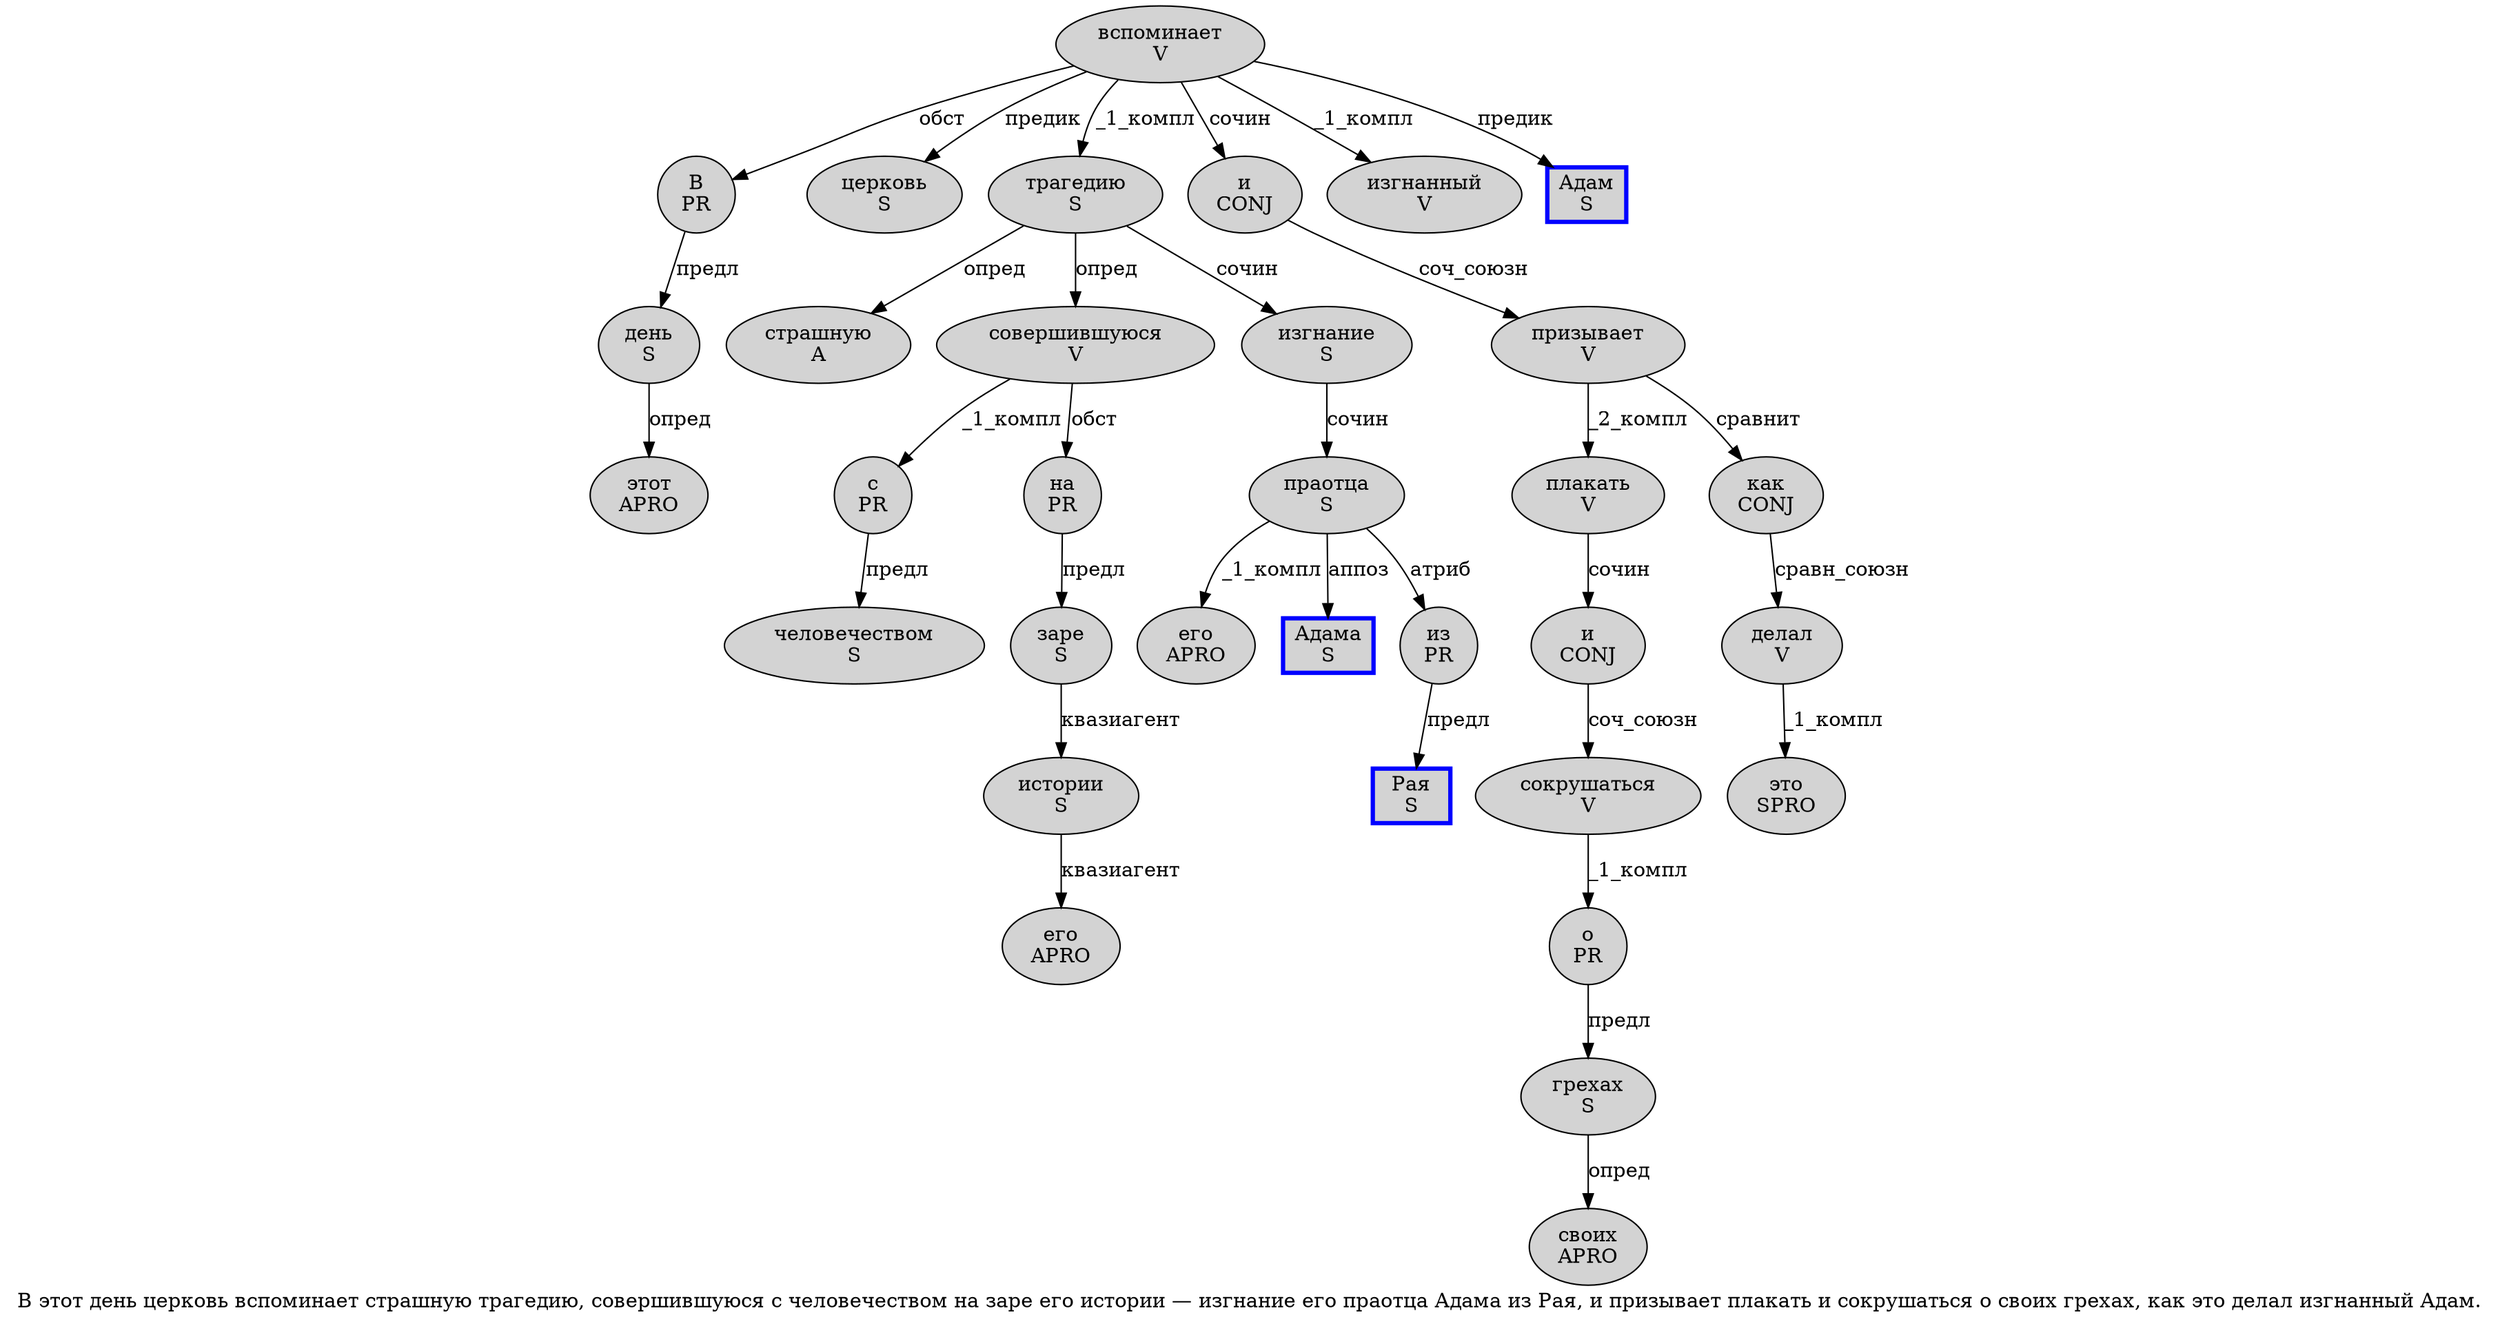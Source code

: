 digraph SENTENCE_907 {
	graph [label="В этот день церковь вспоминает страшную трагедию, совершившуюся с человечеством на заре его истории — изгнание его праотца Адама из Рая, и призывает плакать и сокрушаться о своих грехах, как это делал изгнанный Адам."]
	node [style=filled]
		0 [label="В
PR" color="" fillcolor=lightgray penwidth=1 shape=ellipse]
		1 [label="этот
APRO" color="" fillcolor=lightgray penwidth=1 shape=ellipse]
		2 [label="день
S" color="" fillcolor=lightgray penwidth=1 shape=ellipse]
		3 [label="церковь
S" color="" fillcolor=lightgray penwidth=1 shape=ellipse]
		4 [label="вспоминает
V" color="" fillcolor=lightgray penwidth=1 shape=ellipse]
		5 [label="страшную
A" color="" fillcolor=lightgray penwidth=1 shape=ellipse]
		6 [label="трагедию
S" color="" fillcolor=lightgray penwidth=1 shape=ellipse]
		8 [label="совершившуюся
V" color="" fillcolor=lightgray penwidth=1 shape=ellipse]
		9 [label="с
PR" color="" fillcolor=lightgray penwidth=1 shape=ellipse]
		10 [label="человечеством
S" color="" fillcolor=lightgray penwidth=1 shape=ellipse]
		11 [label="на
PR" color="" fillcolor=lightgray penwidth=1 shape=ellipse]
		12 [label="заре
S" color="" fillcolor=lightgray penwidth=1 shape=ellipse]
		13 [label="его
APRO" color="" fillcolor=lightgray penwidth=1 shape=ellipse]
		14 [label="истории
S" color="" fillcolor=lightgray penwidth=1 shape=ellipse]
		16 [label="изгнание
S" color="" fillcolor=lightgray penwidth=1 shape=ellipse]
		17 [label="его
APRO" color="" fillcolor=lightgray penwidth=1 shape=ellipse]
		18 [label="праотца
S" color="" fillcolor=lightgray penwidth=1 shape=ellipse]
		19 [label="Адама
S" color=blue fillcolor=lightgray penwidth=3 shape=box]
		20 [label="из
PR" color="" fillcolor=lightgray penwidth=1 shape=ellipse]
		21 [label="Рая
S" color=blue fillcolor=lightgray penwidth=3 shape=box]
		23 [label="и
CONJ" color="" fillcolor=lightgray penwidth=1 shape=ellipse]
		24 [label="призывает
V" color="" fillcolor=lightgray penwidth=1 shape=ellipse]
		25 [label="плакать
V" color="" fillcolor=lightgray penwidth=1 shape=ellipse]
		26 [label="и
CONJ" color="" fillcolor=lightgray penwidth=1 shape=ellipse]
		27 [label="сокрушаться
V" color="" fillcolor=lightgray penwidth=1 shape=ellipse]
		28 [label="о
PR" color="" fillcolor=lightgray penwidth=1 shape=ellipse]
		29 [label="своих
APRO" color="" fillcolor=lightgray penwidth=1 shape=ellipse]
		30 [label="грехах
S" color="" fillcolor=lightgray penwidth=1 shape=ellipse]
		32 [label="как
CONJ" color="" fillcolor=lightgray penwidth=1 shape=ellipse]
		33 [label="это
SPRO" color="" fillcolor=lightgray penwidth=1 shape=ellipse]
		34 [label="делал
V" color="" fillcolor=lightgray penwidth=1 shape=ellipse]
		35 [label="изгнанный
V" color="" fillcolor=lightgray penwidth=1 shape=ellipse]
		36 [label="Адам
S" color=blue fillcolor=lightgray penwidth=3 shape=box]
			2 -> 1 [label="опред"]
			27 -> 28 [label="_1_компл"]
			24 -> 25 [label="_2_компл"]
			24 -> 32 [label="сравнит"]
			12 -> 14 [label="квазиагент"]
			16 -> 18 [label="сочин"]
			4 -> 0 [label="обст"]
			4 -> 3 [label="предик"]
			4 -> 6 [label="_1_компл"]
			4 -> 23 [label="сочин"]
			4 -> 35 [label="_1_компл"]
			4 -> 36 [label="предик"]
			28 -> 30 [label="предл"]
			23 -> 24 [label="соч_союзн"]
			14 -> 13 [label="квазиагент"]
			25 -> 26 [label="сочин"]
			18 -> 17 [label="_1_компл"]
			18 -> 19 [label="аппоз"]
			18 -> 20 [label="атриб"]
			30 -> 29 [label="опред"]
			0 -> 2 [label="предл"]
			11 -> 12 [label="предл"]
			9 -> 10 [label="предл"]
			32 -> 34 [label="сравн_союзн"]
			26 -> 27 [label="соч_союзн"]
			34 -> 33 [label="_1_компл"]
			8 -> 9 [label="_1_компл"]
			8 -> 11 [label="обст"]
			20 -> 21 [label="предл"]
			6 -> 5 [label="опред"]
			6 -> 8 [label="опред"]
			6 -> 16 [label="сочин"]
}